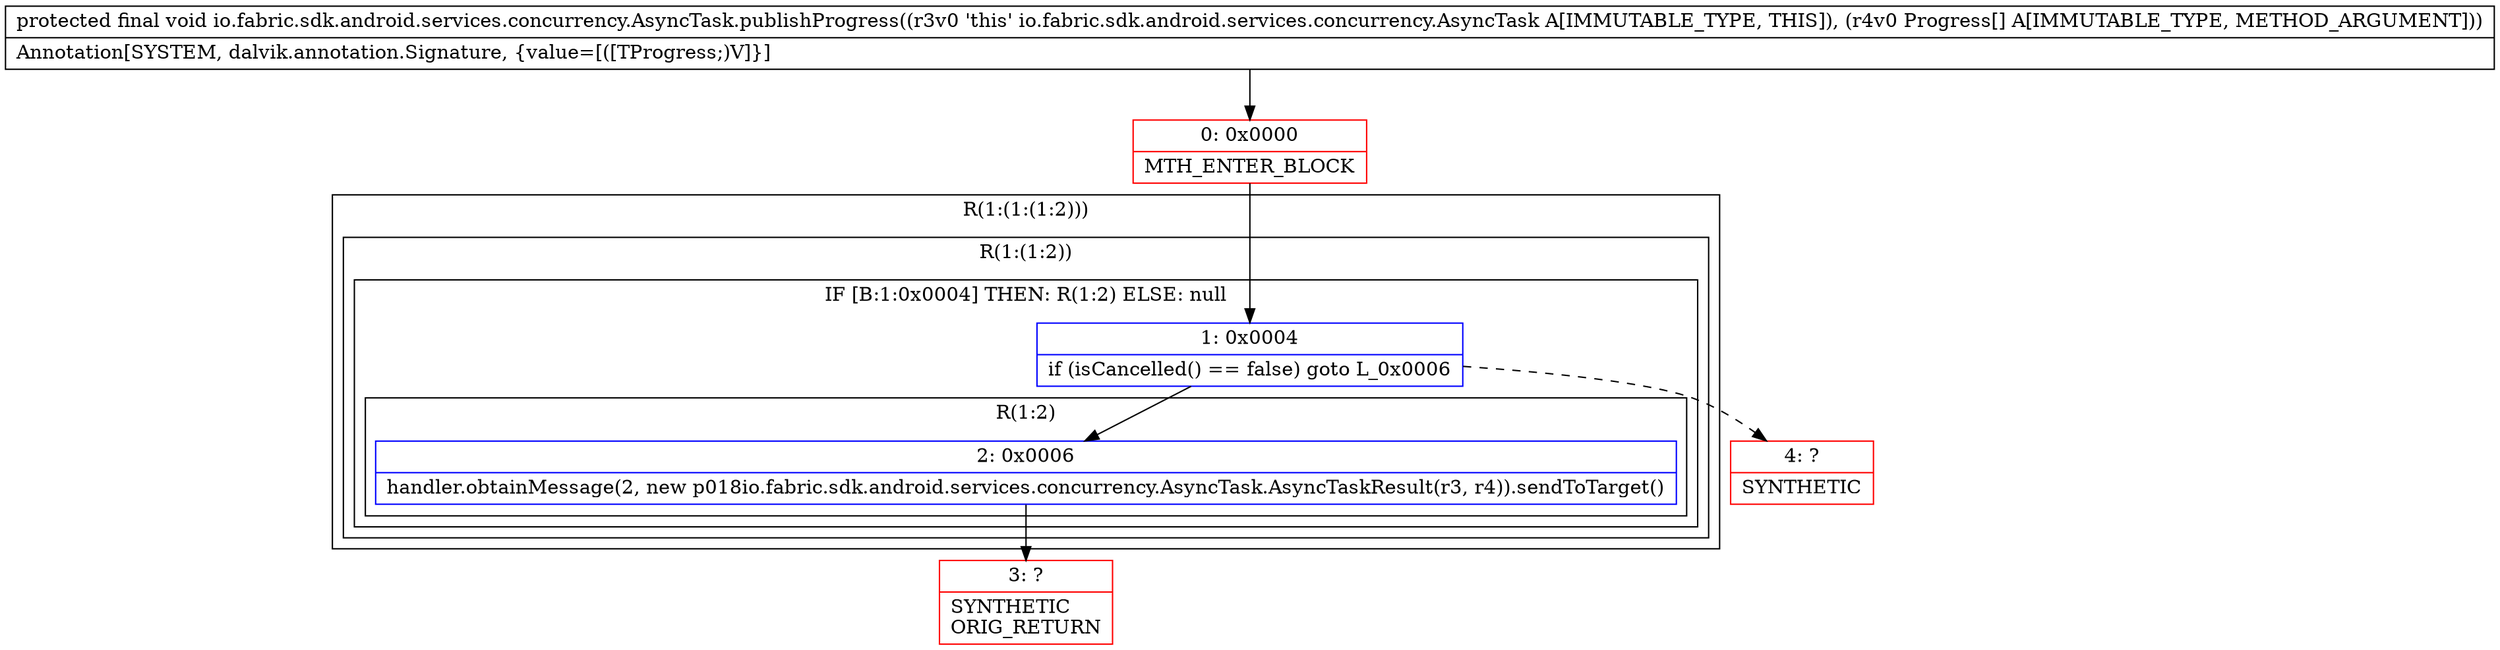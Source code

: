 digraph "CFG forio.fabric.sdk.android.services.concurrency.AsyncTask.publishProgress([Ljava\/lang\/Object;)V" {
subgraph cluster_Region_2012581763 {
label = "R(1:(1:(1:2)))";
node [shape=record,color=blue];
subgraph cluster_Region_291681929 {
label = "R(1:(1:2))";
node [shape=record,color=blue];
subgraph cluster_IfRegion_598032434 {
label = "IF [B:1:0x0004] THEN: R(1:2) ELSE: null";
node [shape=record,color=blue];
Node_1 [shape=record,label="{1\:\ 0x0004|if (isCancelled() == false) goto L_0x0006\l}"];
subgraph cluster_Region_185587483 {
label = "R(1:2)";
node [shape=record,color=blue];
Node_2 [shape=record,label="{2\:\ 0x0006|handler.obtainMessage(2, new p018io.fabric.sdk.android.services.concurrency.AsyncTask.AsyncTaskResult(r3, r4)).sendToTarget()\l}"];
}
}
}
}
Node_0 [shape=record,color=red,label="{0\:\ 0x0000|MTH_ENTER_BLOCK\l}"];
Node_3 [shape=record,color=red,label="{3\:\ ?|SYNTHETIC\lORIG_RETURN\l}"];
Node_4 [shape=record,color=red,label="{4\:\ ?|SYNTHETIC\l}"];
MethodNode[shape=record,label="{protected final void io.fabric.sdk.android.services.concurrency.AsyncTask.publishProgress((r3v0 'this' io.fabric.sdk.android.services.concurrency.AsyncTask A[IMMUTABLE_TYPE, THIS]), (r4v0 Progress[] A[IMMUTABLE_TYPE, METHOD_ARGUMENT]))  | Annotation[SYSTEM, dalvik.annotation.Signature, \{value=[([TProgress;)V]\}]\l}"];
MethodNode -> Node_0;
Node_1 -> Node_2;
Node_1 -> Node_4[style=dashed];
Node_2 -> Node_3;
Node_0 -> Node_1;
}

